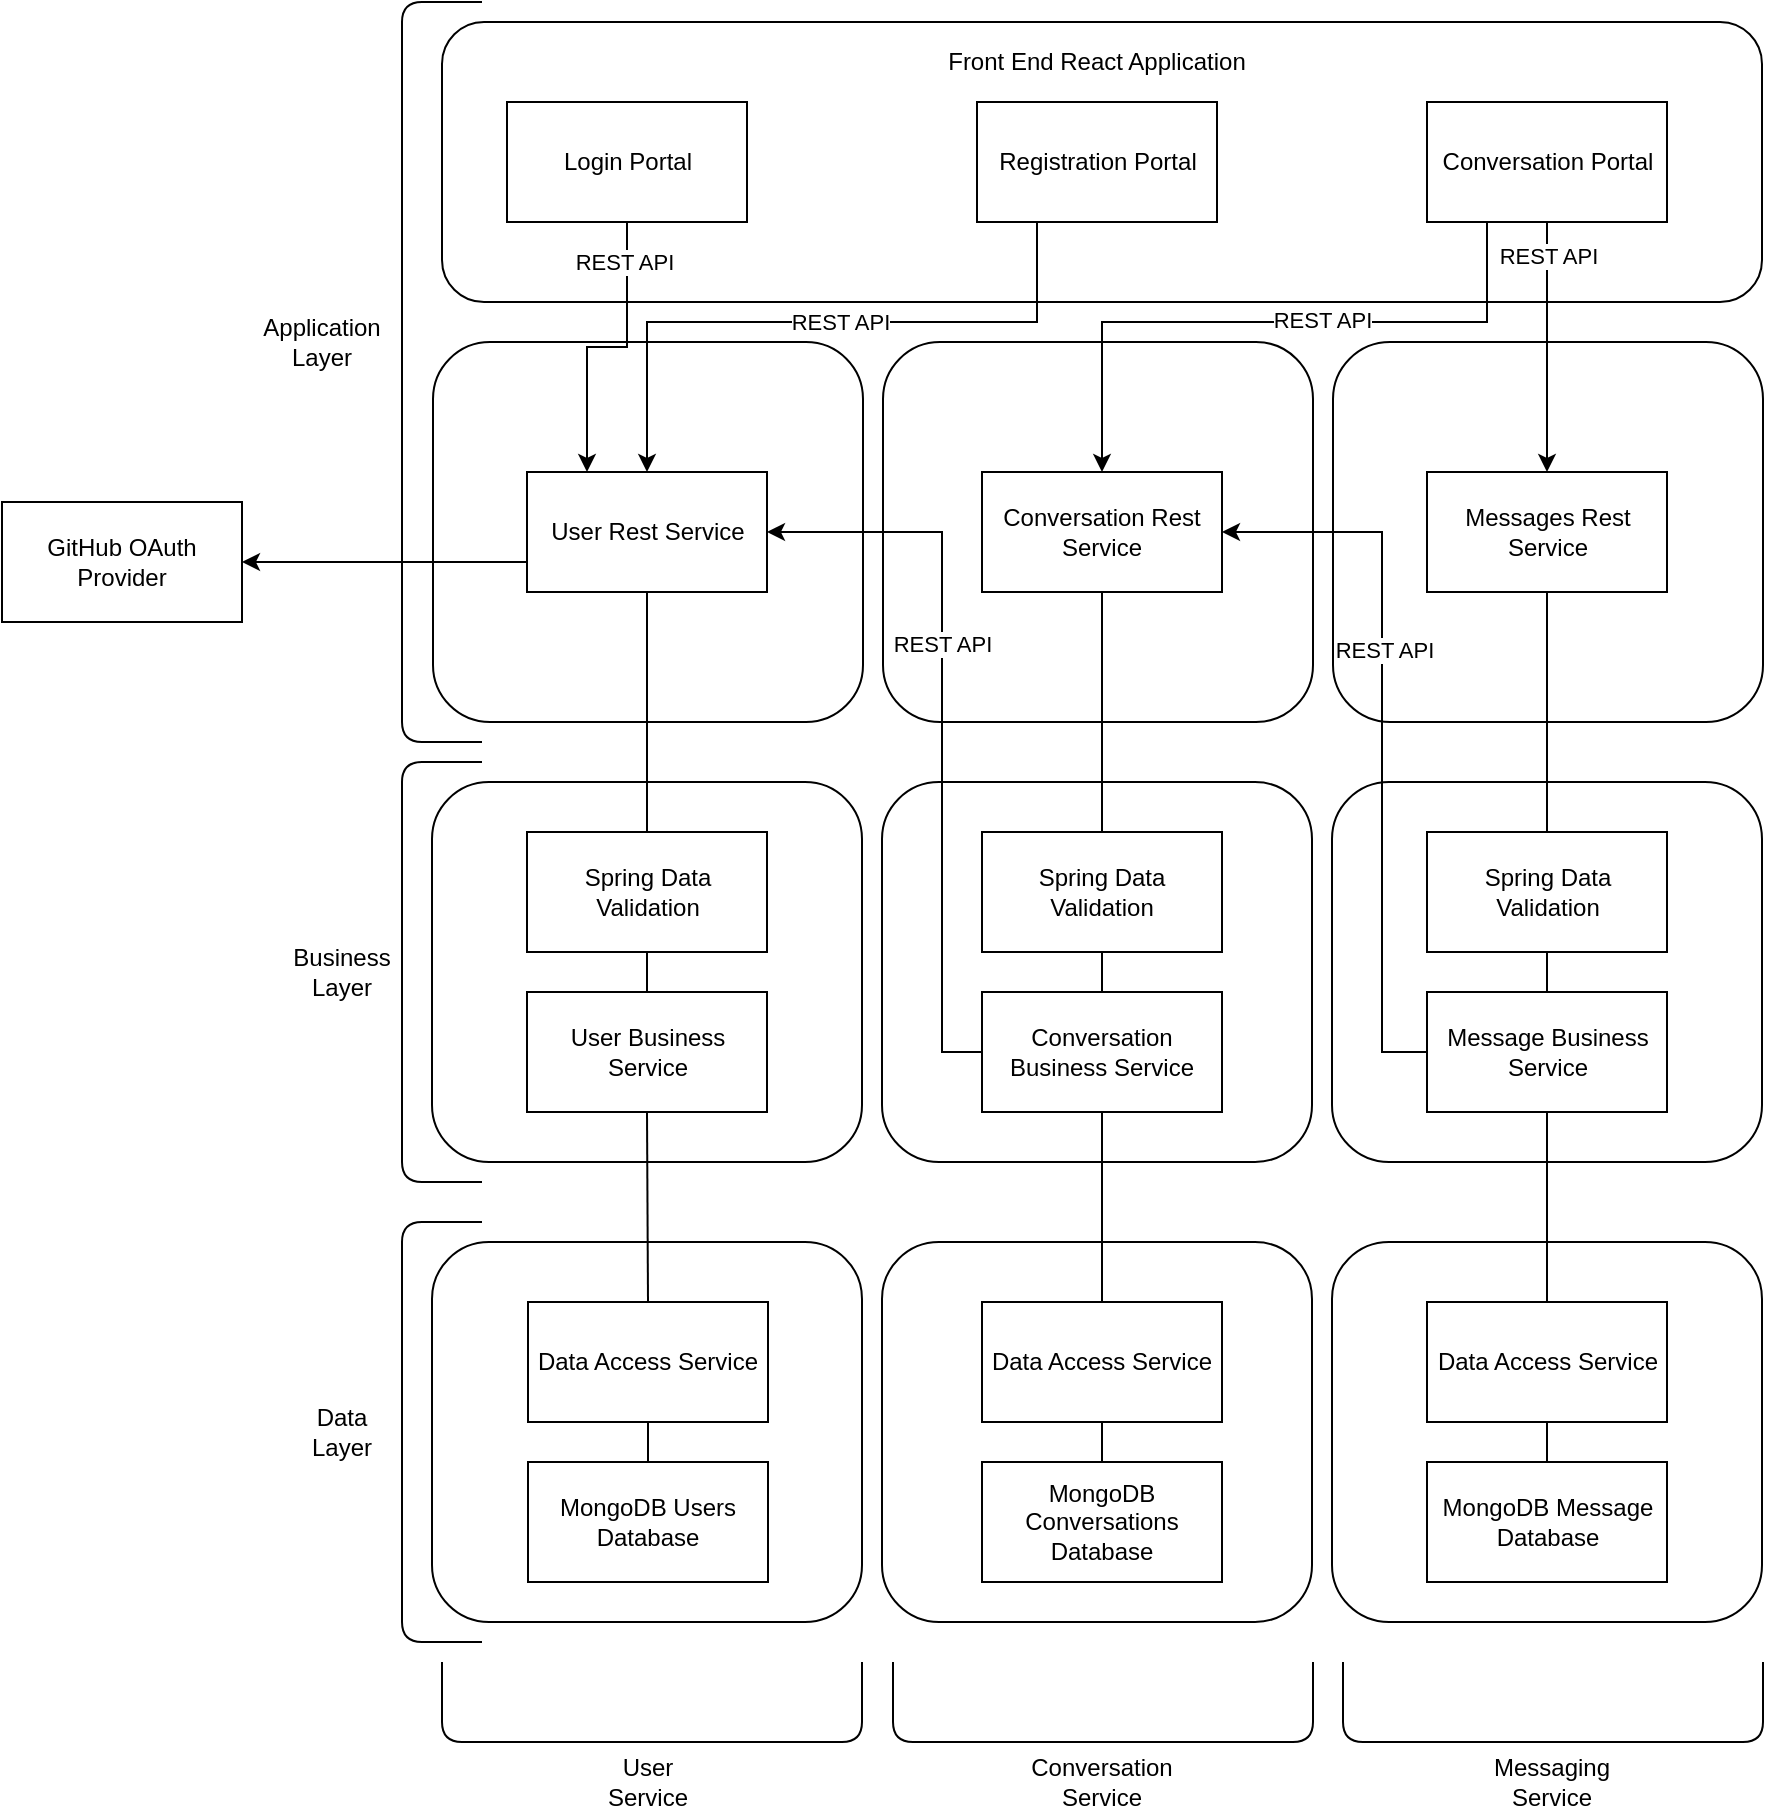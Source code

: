 <mxfile version="13.10.6" type="device"><diagram id="F8UVs-defo95Cpr4tTP_" name="Page-1"><mxGraphModel dx="2272" dy="1939" grid="1" gridSize="10" guides="1" tooltips="1" connect="1" arrows="1" fold="1" page="1" pageScale="1" pageWidth="850" pageHeight="1100" math="0" shadow="0"><root><mxCell id="0"/><mxCell id="1" parent="0"/><mxCell id="butdSmhlKgOzVcw-GZWQ-22" value="" style="rounded=1;whiteSpace=wrap;html=1;" parent="1" vertex="1"><mxGeometry x="545.5" y="110" width="215" height="190" as="geometry"/></mxCell><mxCell id="butdSmhlKgOzVcw-GZWQ-23" value="" style="rounded=1;whiteSpace=wrap;html=1;" parent="1" vertex="1"><mxGeometry x="320.5" y="110" width="215" height="190" as="geometry"/></mxCell><mxCell id="butdSmhlKgOzVcw-GZWQ-20" value="" style="rounded=1;whiteSpace=wrap;html=1;" parent="1" vertex="1"><mxGeometry x="95.5" y="110" width="215" height="190" as="geometry"/></mxCell><mxCell id="butdSmhlKgOzVcw-GZWQ-1" value="" style="rounded=1;whiteSpace=wrap;html=1;" parent="1" vertex="1"><mxGeometry x="100" y="-50" width="660" height="140" as="geometry"/></mxCell><mxCell id="butdSmhlKgOzVcw-GZWQ-4" value="" style="rounded=1;whiteSpace=wrap;html=1;" parent="1" vertex="1"><mxGeometry x="95" y="560" width="215" height="190" as="geometry"/></mxCell><mxCell id="butdSmhlKgOzVcw-GZWQ-5" value="" style="rounded=1;whiteSpace=wrap;html=1;" parent="1" vertex="1"><mxGeometry x="320" y="560" width="215" height="190" as="geometry"/></mxCell><mxCell id="butdSmhlKgOzVcw-GZWQ-6" value="" style="rounded=1;whiteSpace=wrap;html=1;" parent="1" vertex="1"><mxGeometry x="545" y="560" width="215" height="190" as="geometry"/></mxCell><mxCell id="butdSmhlKgOzVcw-GZWQ-9" value="" style="rounded=1;whiteSpace=wrap;html=1;" parent="1" vertex="1"><mxGeometry x="545" y="330" width="215" height="190" as="geometry"/></mxCell><mxCell id="butdSmhlKgOzVcw-GZWQ-10" value="" style="rounded=1;whiteSpace=wrap;html=1;" parent="1" vertex="1"><mxGeometry x="95" y="330" width="215" height="190" as="geometry"/></mxCell><mxCell id="butdSmhlKgOzVcw-GZWQ-11" value="" style="rounded=1;whiteSpace=wrap;html=1;" parent="1" vertex="1"><mxGeometry x="320" y="330" width="215" height="190" as="geometry"/></mxCell><mxCell id="butdSmhlKgOzVcw-GZWQ-12" value="Front End React Application" style="text;html=1;strokeColor=none;fillColor=none;align=center;verticalAlign=middle;whiteSpace=wrap;rounded=0;" parent="1" vertex="1"><mxGeometry x="346.25" y="-40" width="162.5" height="20" as="geometry"/></mxCell><mxCell id="butdSmhlKgOzVcw-GZWQ-13" value="Application Layer" style="text;html=1;strokeColor=none;fillColor=none;align=center;verticalAlign=middle;whiteSpace=wrap;rounded=0;" parent="1" vertex="1"><mxGeometry x="20" y="100" width="40" height="20" as="geometry"/></mxCell><mxCell id="butdSmhlKgOzVcw-GZWQ-14" value="Business Layer" style="text;html=1;strokeColor=none;fillColor=none;align=center;verticalAlign=middle;whiteSpace=wrap;rounded=0;" parent="1" vertex="1"><mxGeometry x="30" y="415" width="40" height="20" as="geometry"/></mxCell><mxCell id="butdSmhlKgOzVcw-GZWQ-15" value="Data Layer" style="text;html=1;strokeColor=none;fillColor=none;align=center;verticalAlign=middle;whiteSpace=wrap;rounded=0;" parent="1" vertex="1"><mxGeometry x="30" y="645" width="40" height="20" as="geometry"/></mxCell><mxCell id="butdSmhlKgOzVcw-GZWQ-42" style="edgeStyle=orthogonalEdgeStyle;rounded=0;orthogonalLoop=1;jettySize=auto;html=1;exitX=0.5;exitY=1;exitDx=0;exitDy=0;entryX=0.25;entryY=0;entryDx=0;entryDy=0;" parent="1" source="butdSmhlKgOzVcw-GZWQ-16" target="butdSmhlKgOzVcw-GZWQ-27" edge="1"><mxGeometry relative="1" as="geometry"/></mxCell><mxCell id="butdSmhlKgOzVcw-GZWQ-45" value="REST API" style="edgeLabel;html=1;align=center;verticalAlign=middle;resizable=0;points=[];" parent="butdSmhlKgOzVcw-GZWQ-42" vertex="1" connectable="0"><mxGeometry x="-0.724" y="-2" relative="1" as="geometry"><mxPoint as="offset"/></mxGeometry></mxCell><mxCell id="butdSmhlKgOzVcw-GZWQ-16" value="Login Portal" style="rounded=0;whiteSpace=wrap;html=1;" parent="1" vertex="1"><mxGeometry x="132.5" y="-10" width="120" height="60" as="geometry"/></mxCell><mxCell id="butdSmhlKgOzVcw-GZWQ-43" style="edgeStyle=orthogonalEdgeStyle;rounded=0;orthogonalLoop=1;jettySize=auto;html=1;exitX=0.25;exitY=1;exitDx=0;exitDy=0;entryX=0.5;entryY=0;entryDx=0;entryDy=0;" parent="1" source="butdSmhlKgOzVcw-GZWQ-17" target="butdSmhlKgOzVcw-GZWQ-27" edge="1"><mxGeometry relative="1" as="geometry"><Array as="points"><mxPoint x="398" y="100"/><mxPoint x="203" y="100"/></Array></mxGeometry></mxCell><mxCell id="butdSmhlKgOzVcw-GZWQ-44" value="REST API" style="edgeLabel;html=1;align=center;verticalAlign=middle;resizable=0;points=[];" parent="butdSmhlKgOzVcw-GZWQ-43" vertex="1" connectable="0"><mxGeometry x="-0.069" relative="1" as="geometry"><mxPoint as="offset"/></mxGeometry></mxCell><mxCell id="butdSmhlKgOzVcw-GZWQ-17" value="Registration Portal" style="rounded=0;whiteSpace=wrap;html=1;" parent="1" vertex="1"><mxGeometry x="367.5" y="-10" width="120" height="60" as="geometry"/></mxCell><mxCell id="butdSmhlKgOzVcw-GZWQ-49" style="edgeStyle=orthogonalEdgeStyle;rounded=0;orthogonalLoop=1;jettySize=auto;html=1;exitX=0.25;exitY=1;exitDx=0;exitDy=0;entryX=0.5;entryY=0;entryDx=0;entryDy=0;" parent="1" source="butdSmhlKgOzVcw-GZWQ-18" target="butdSmhlKgOzVcw-GZWQ-28" edge="1"><mxGeometry relative="1" as="geometry"><Array as="points"><mxPoint x="623" y="100"/><mxPoint x="430" y="100"/></Array></mxGeometry></mxCell><mxCell id="butdSmhlKgOzVcw-GZWQ-52" value="REST API" style="edgeLabel;html=1;align=center;verticalAlign=middle;resizable=0;points=[];" parent="butdSmhlKgOzVcw-GZWQ-49" vertex="1" connectable="0"><mxGeometry x="-0.165" y="-1" relative="1" as="geometry"><mxPoint as="offset"/></mxGeometry></mxCell><mxCell id="butdSmhlKgOzVcw-GZWQ-50" style="edgeStyle=orthogonalEdgeStyle;rounded=0;orthogonalLoop=1;jettySize=auto;html=1;exitX=0.5;exitY=1;exitDx=0;exitDy=0;" parent="1" source="butdSmhlKgOzVcw-GZWQ-18" target="butdSmhlKgOzVcw-GZWQ-29" edge="1"><mxGeometry relative="1" as="geometry"/></mxCell><mxCell id="butdSmhlKgOzVcw-GZWQ-51" value="REST API" style="edgeLabel;html=1;align=center;verticalAlign=middle;resizable=0;points=[];" parent="butdSmhlKgOzVcw-GZWQ-50" vertex="1" connectable="0"><mxGeometry x="-0.728" relative="1" as="geometry"><mxPoint as="offset"/></mxGeometry></mxCell><mxCell id="butdSmhlKgOzVcw-GZWQ-18" value="Conversation Portal" style="rounded=0;whiteSpace=wrap;html=1;" parent="1" vertex="1"><mxGeometry x="592.5" y="-10" width="120" height="60" as="geometry"/></mxCell><mxCell id="butdSmhlKgOzVcw-GZWQ-24" value="" style="endArrow=none;html=1;" parent="1" edge="1"><mxGeometry width="50" height="50" relative="1" as="geometry"><mxPoint x="120" y="310" as="sourcePoint"/><mxPoint x="120" y="-60" as="targetPoint"/><Array as="points"><mxPoint x="80" y="310"/><mxPoint x="80" y="-60"/></Array></mxGeometry></mxCell><mxCell id="butdSmhlKgOzVcw-GZWQ-25" value="" style="endArrow=none;html=1;" parent="1" edge="1"><mxGeometry width="50" height="50" relative="1" as="geometry"><mxPoint x="120" y="530" as="sourcePoint"/><mxPoint x="120" y="320" as="targetPoint"/><Array as="points"><mxPoint x="80" y="530"/><mxPoint x="80" y="320"/></Array></mxGeometry></mxCell><mxCell id="butdSmhlKgOzVcw-GZWQ-26" value="" style="endArrow=none;html=1;" parent="1" edge="1"><mxGeometry width="50" height="50" relative="1" as="geometry"><mxPoint x="120" y="760" as="sourcePoint"/><mxPoint x="120" y="550" as="targetPoint"/><Array as="points"><mxPoint x="80" y="760"/><mxPoint x="80" y="550"/></Array></mxGeometry></mxCell><mxCell id="butdSmhlKgOzVcw-GZWQ-75" style="edgeStyle=orthogonalEdgeStyle;rounded=0;orthogonalLoop=1;jettySize=auto;html=1;exitX=0;exitY=0.75;exitDx=0;exitDy=0;" parent="1" source="butdSmhlKgOzVcw-GZWQ-27" target="butdSmhlKgOzVcw-GZWQ-76" edge="1"><mxGeometry relative="1" as="geometry"><mxPoint x="-30" y="230" as="targetPoint"/></mxGeometry></mxCell><mxCell id="butdSmhlKgOzVcw-GZWQ-27" value="User Rest Service" style="rounded=0;whiteSpace=wrap;html=1;" parent="1" vertex="1"><mxGeometry x="142.5" y="175" width="120" height="60" as="geometry"/></mxCell><mxCell id="butdSmhlKgOzVcw-GZWQ-28" value="Conversation Rest Service" style="rounded=0;whiteSpace=wrap;html=1;" parent="1" vertex="1"><mxGeometry x="370" y="175" width="120" height="60" as="geometry"/></mxCell><mxCell id="butdSmhlKgOzVcw-GZWQ-29" value="Messages Rest Service" style="rounded=0;whiteSpace=wrap;html=1;" parent="1" vertex="1"><mxGeometry x="592.5" y="175" width="120" height="60" as="geometry"/></mxCell><mxCell id="butdSmhlKgOzVcw-GZWQ-30" value="Spring Data Validation" style="rounded=0;whiteSpace=wrap;html=1;" parent="1" vertex="1"><mxGeometry x="142.5" y="355" width="120" height="60" as="geometry"/></mxCell><mxCell id="butdSmhlKgOzVcw-GZWQ-31" value="User Business Service" style="rounded=0;whiteSpace=wrap;html=1;" parent="1" vertex="1"><mxGeometry x="142.5" y="435" width="120" height="60" as="geometry"/></mxCell><mxCell id="butdSmhlKgOzVcw-GZWQ-32" value="Spring Data Validation" style="rounded=0;whiteSpace=wrap;html=1;" parent="1" vertex="1"><mxGeometry x="370" y="355" width="120" height="60" as="geometry"/></mxCell><mxCell id="butdSmhlKgOzVcw-GZWQ-33" value="Spring Data Validation" style="rounded=0;whiteSpace=wrap;html=1;" parent="1" vertex="1"><mxGeometry x="592.5" y="355" width="120" height="60" as="geometry"/></mxCell><mxCell id="a_IbqxXE2-QRt3cehaBn-1" style="edgeStyle=orthogonalEdgeStyle;rounded=0;orthogonalLoop=1;jettySize=auto;html=1;exitX=0;exitY=0.5;exitDx=0;exitDy=0;entryX=1;entryY=0.5;entryDx=0;entryDy=0;" edge="1" parent="1" source="butdSmhlKgOzVcw-GZWQ-34" target="butdSmhlKgOzVcw-GZWQ-27"><mxGeometry relative="1" as="geometry"><Array as="points"><mxPoint x="350" y="465"/><mxPoint x="350" y="205"/></Array></mxGeometry></mxCell><mxCell id="a_IbqxXE2-QRt3cehaBn-2" value="REST API" style="edgeLabel;html=1;align=center;verticalAlign=middle;resizable=0;points=[];" vertex="1" connectable="0" parent="a_IbqxXE2-QRt3cehaBn-1"><mxGeometry x="0.219" relative="1" as="geometry"><mxPoint as="offset"/></mxGeometry></mxCell><mxCell id="butdSmhlKgOzVcw-GZWQ-34" value="Conversation Business Service" style="rounded=0;whiteSpace=wrap;html=1;" parent="1" vertex="1"><mxGeometry x="370" y="435" width="120" height="60" as="geometry"/></mxCell><mxCell id="butdSmhlKgOzVcw-GZWQ-72" style="edgeStyle=orthogonalEdgeStyle;rounded=0;orthogonalLoop=1;jettySize=auto;html=1;exitX=0;exitY=0.5;exitDx=0;exitDy=0;entryX=1;entryY=0.5;entryDx=0;entryDy=0;" parent="1" source="butdSmhlKgOzVcw-GZWQ-35" target="butdSmhlKgOzVcw-GZWQ-28" edge="1"><mxGeometry relative="1" as="geometry"><Array as="points"><mxPoint x="570" y="465"/><mxPoint x="570" y="205"/></Array></mxGeometry></mxCell><mxCell id="butdSmhlKgOzVcw-GZWQ-73" value="REST API" style="edgeLabel;html=1;align=center;verticalAlign=middle;resizable=0;points=[];" parent="butdSmhlKgOzVcw-GZWQ-72" vertex="1" connectable="0"><mxGeometry x="0.233" y="-1" relative="1" as="geometry"><mxPoint as="offset"/></mxGeometry></mxCell><mxCell id="butdSmhlKgOzVcw-GZWQ-35" value="Message Business Service" style="rounded=0;whiteSpace=wrap;html=1;" parent="1" vertex="1"><mxGeometry x="592.5" y="435" width="120" height="60" as="geometry"/></mxCell><mxCell id="butdSmhlKgOzVcw-GZWQ-36" value="Data Access Service" style="rounded=0;whiteSpace=wrap;html=1;" parent="1" vertex="1"><mxGeometry x="143" y="590" width="120" height="60" as="geometry"/></mxCell><mxCell id="butdSmhlKgOzVcw-GZWQ-37" value="MongoDB Users Database" style="rounded=0;whiteSpace=wrap;html=1;" parent="1" vertex="1"><mxGeometry x="143" y="670" width="120" height="60" as="geometry"/></mxCell><mxCell id="butdSmhlKgOzVcw-GZWQ-38" value="Data Access Service" style="rounded=0;whiteSpace=wrap;html=1;" parent="1" vertex="1"><mxGeometry x="370" y="590" width="120" height="60" as="geometry"/></mxCell><mxCell id="butdSmhlKgOzVcw-GZWQ-39" value="Data Access Service" style="rounded=0;whiteSpace=wrap;html=1;" parent="1" vertex="1"><mxGeometry x="592.5" y="590" width="120" height="60" as="geometry"/></mxCell><mxCell id="butdSmhlKgOzVcw-GZWQ-40" value="MongoDB Conversations Database" style="rounded=0;whiteSpace=wrap;html=1;" parent="1" vertex="1"><mxGeometry x="370" y="670" width="120" height="60" as="geometry"/></mxCell><mxCell id="butdSmhlKgOzVcw-GZWQ-41" value="MongoDB Message Database" style="rounded=0;whiteSpace=wrap;html=1;" parent="1" vertex="1"><mxGeometry x="592.5" y="670" width="120" height="60" as="geometry"/></mxCell><mxCell id="butdSmhlKgOzVcw-GZWQ-53" value="" style="endArrow=none;html=1;" parent="1" edge="1"><mxGeometry width="50" height="50" relative="1" as="geometry"><mxPoint x="310" y="770" as="sourcePoint"/><mxPoint x="100" y="770" as="targetPoint"/><Array as="points"><mxPoint x="310" y="810"/><mxPoint x="100" y="810"/></Array></mxGeometry></mxCell><mxCell id="butdSmhlKgOzVcw-GZWQ-54" value="" style="endArrow=none;html=1;" parent="1" edge="1"><mxGeometry width="50" height="50" relative="1" as="geometry"><mxPoint x="535.5" y="770" as="sourcePoint"/><mxPoint x="325.5" y="770" as="targetPoint"/><Array as="points"><mxPoint x="535.5" y="810"/><mxPoint x="325.5" y="810"/></Array></mxGeometry></mxCell><mxCell id="butdSmhlKgOzVcw-GZWQ-55" value="" style="endArrow=none;html=1;" parent="1" edge="1"><mxGeometry width="50" height="50" relative="1" as="geometry"><mxPoint x="760.5" y="770" as="sourcePoint"/><mxPoint x="550.5" y="770" as="targetPoint"/><Array as="points"><mxPoint x="760.5" y="810"/><mxPoint x="550.5" y="810"/></Array></mxGeometry></mxCell><mxCell id="butdSmhlKgOzVcw-GZWQ-56" value="User Service" style="text;html=1;strokeColor=none;fillColor=none;align=center;verticalAlign=middle;whiteSpace=wrap;rounded=0;" parent="1" vertex="1"><mxGeometry x="183" y="820" width="40" height="20" as="geometry"/></mxCell><mxCell id="butdSmhlKgOzVcw-GZWQ-57" value="Conversation Service" style="text;html=1;strokeColor=none;fillColor=none;align=center;verticalAlign=middle;whiteSpace=wrap;rounded=0;" parent="1" vertex="1"><mxGeometry x="410" y="820" width="40" height="20" as="geometry"/></mxCell><mxCell id="butdSmhlKgOzVcw-GZWQ-58" value="Messaging Service" style="text;html=1;strokeColor=none;fillColor=none;align=center;verticalAlign=middle;whiteSpace=wrap;rounded=0;" parent="1" vertex="1"><mxGeometry x="635" y="820" width="40" height="20" as="geometry"/></mxCell><mxCell id="butdSmhlKgOzVcw-GZWQ-59" value="" style="endArrow=none;html=1;entryX=0.5;entryY=1;entryDx=0;entryDy=0;exitX=0.5;exitY=0;exitDx=0;exitDy=0;" parent="1" source="butdSmhlKgOzVcw-GZWQ-30" target="butdSmhlKgOzVcw-GZWQ-27" edge="1"><mxGeometry width="50" height="50" relative="1" as="geometry"><mxPoint x="400" y="470" as="sourcePoint"/><mxPoint x="450" y="420" as="targetPoint"/></mxGeometry></mxCell><mxCell id="butdSmhlKgOzVcw-GZWQ-60" value="" style="endArrow=none;html=1;entryX=0.5;entryY=1;entryDx=0;entryDy=0;exitX=0.5;exitY=0;exitDx=0;exitDy=0;" parent="1" source="butdSmhlKgOzVcw-GZWQ-31" target="butdSmhlKgOzVcw-GZWQ-30" edge="1"><mxGeometry width="50" height="50" relative="1" as="geometry"><mxPoint x="400" y="460" as="sourcePoint"/><mxPoint x="450" y="410" as="targetPoint"/></mxGeometry></mxCell><mxCell id="butdSmhlKgOzVcw-GZWQ-62" value="" style="endArrow=none;html=1;entryX=0.5;entryY=1;entryDx=0;entryDy=0;exitX=0.5;exitY=0;exitDx=0;exitDy=0;" parent="1" source="butdSmhlKgOzVcw-GZWQ-36" target="butdSmhlKgOzVcw-GZWQ-31" edge="1"><mxGeometry width="50" height="50" relative="1" as="geometry"><mxPoint x="400" y="460" as="sourcePoint"/><mxPoint x="450" y="410" as="targetPoint"/></mxGeometry></mxCell><mxCell id="butdSmhlKgOzVcw-GZWQ-63" value="" style="endArrow=none;html=1;entryX=0.5;entryY=1;entryDx=0;entryDy=0;exitX=0.5;exitY=0;exitDx=0;exitDy=0;" parent="1" source="butdSmhlKgOzVcw-GZWQ-37" target="butdSmhlKgOzVcw-GZWQ-36" edge="1"><mxGeometry width="50" height="50" relative="1" as="geometry"><mxPoint x="400" y="450" as="sourcePoint"/><mxPoint x="450" y="400" as="targetPoint"/></mxGeometry></mxCell><mxCell id="butdSmhlKgOzVcw-GZWQ-64" value="" style="endArrow=none;html=1;entryX=0.5;entryY=1;entryDx=0;entryDy=0;exitX=0.5;exitY=0;exitDx=0;exitDy=0;" parent="1" source="butdSmhlKgOzVcw-GZWQ-32" target="butdSmhlKgOzVcw-GZWQ-28" edge="1"><mxGeometry width="50" height="50" relative="1" as="geometry"><mxPoint x="400" y="450" as="sourcePoint"/><mxPoint x="450" y="400" as="targetPoint"/></mxGeometry></mxCell><mxCell id="butdSmhlKgOzVcw-GZWQ-65" value="" style="endArrow=none;html=1;entryX=0.5;entryY=1;entryDx=0;entryDy=0;exitX=0.5;exitY=0;exitDx=0;exitDy=0;" parent="1" source="butdSmhlKgOzVcw-GZWQ-34" target="butdSmhlKgOzVcw-GZWQ-32" edge="1"><mxGeometry width="50" height="50" relative="1" as="geometry"><mxPoint x="400" y="400" as="sourcePoint"/><mxPoint x="450" y="350" as="targetPoint"/></mxGeometry></mxCell><mxCell id="butdSmhlKgOzVcw-GZWQ-66" value="" style="endArrow=none;html=1;entryX=0.5;entryY=1;entryDx=0;entryDy=0;exitX=0.5;exitY=0;exitDx=0;exitDy=0;" parent="1" source="butdSmhlKgOzVcw-GZWQ-38" target="butdSmhlKgOzVcw-GZWQ-34" edge="1"><mxGeometry width="50" height="50" relative="1" as="geometry"><mxPoint x="400" y="400" as="sourcePoint"/><mxPoint x="450" y="350" as="targetPoint"/></mxGeometry></mxCell><mxCell id="butdSmhlKgOzVcw-GZWQ-67" value="" style="endArrow=none;html=1;entryX=0.5;entryY=1;entryDx=0;entryDy=0;exitX=0.5;exitY=0;exitDx=0;exitDy=0;" parent="1" source="butdSmhlKgOzVcw-GZWQ-40" target="butdSmhlKgOzVcw-GZWQ-38" edge="1"><mxGeometry width="50" height="50" relative="1" as="geometry"><mxPoint x="400" y="400" as="sourcePoint"/><mxPoint x="450" y="350" as="targetPoint"/></mxGeometry></mxCell><mxCell id="butdSmhlKgOzVcw-GZWQ-68" value="" style="endArrow=none;html=1;entryX=0.5;entryY=1;entryDx=0;entryDy=0;exitX=0.5;exitY=0;exitDx=0;exitDy=0;" parent="1" source="butdSmhlKgOzVcw-GZWQ-33" target="butdSmhlKgOzVcw-GZWQ-29" edge="1"><mxGeometry width="50" height="50" relative="1" as="geometry"><mxPoint x="400" y="400" as="sourcePoint"/><mxPoint x="450" y="350" as="targetPoint"/></mxGeometry></mxCell><mxCell id="butdSmhlKgOzVcw-GZWQ-69" value="" style="endArrow=none;html=1;entryX=0.5;entryY=1;entryDx=0;entryDy=0;exitX=0.5;exitY=0;exitDx=0;exitDy=0;" parent="1" source="butdSmhlKgOzVcw-GZWQ-35" target="butdSmhlKgOzVcw-GZWQ-33" edge="1"><mxGeometry width="50" height="50" relative="1" as="geometry"><mxPoint x="400" y="400" as="sourcePoint"/><mxPoint x="450" y="350" as="targetPoint"/></mxGeometry></mxCell><mxCell id="butdSmhlKgOzVcw-GZWQ-70" value="" style="endArrow=none;html=1;entryX=0.5;entryY=1;entryDx=0;entryDy=0;exitX=0.5;exitY=0;exitDx=0;exitDy=0;" parent="1" source="butdSmhlKgOzVcw-GZWQ-39" target="butdSmhlKgOzVcw-GZWQ-35" edge="1"><mxGeometry width="50" height="50" relative="1" as="geometry"><mxPoint x="400" y="400" as="sourcePoint"/><mxPoint x="450" y="350" as="targetPoint"/></mxGeometry></mxCell><mxCell id="butdSmhlKgOzVcw-GZWQ-71" value="" style="endArrow=none;html=1;entryX=0.5;entryY=1;entryDx=0;entryDy=0;exitX=0.5;exitY=0;exitDx=0;exitDy=0;" parent="1" source="butdSmhlKgOzVcw-GZWQ-41" target="butdSmhlKgOzVcw-GZWQ-39" edge="1"><mxGeometry width="50" height="50" relative="1" as="geometry"><mxPoint x="400" y="400" as="sourcePoint"/><mxPoint x="450" y="350" as="targetPoint"/></mxGeometry></mxCell><mxCell id="butdSmhlKgOzVcw-GZWQ-76" value="GitHub OAuth Provider" style="rounded=0;whiteSpace=wrap;html=1;" parent="1" vertex="1"><mxGeometry x="-120" y="190" width="120" height="60" as="geometry"/></mxCell></root></mxGraphModel></diagram></mxfile>